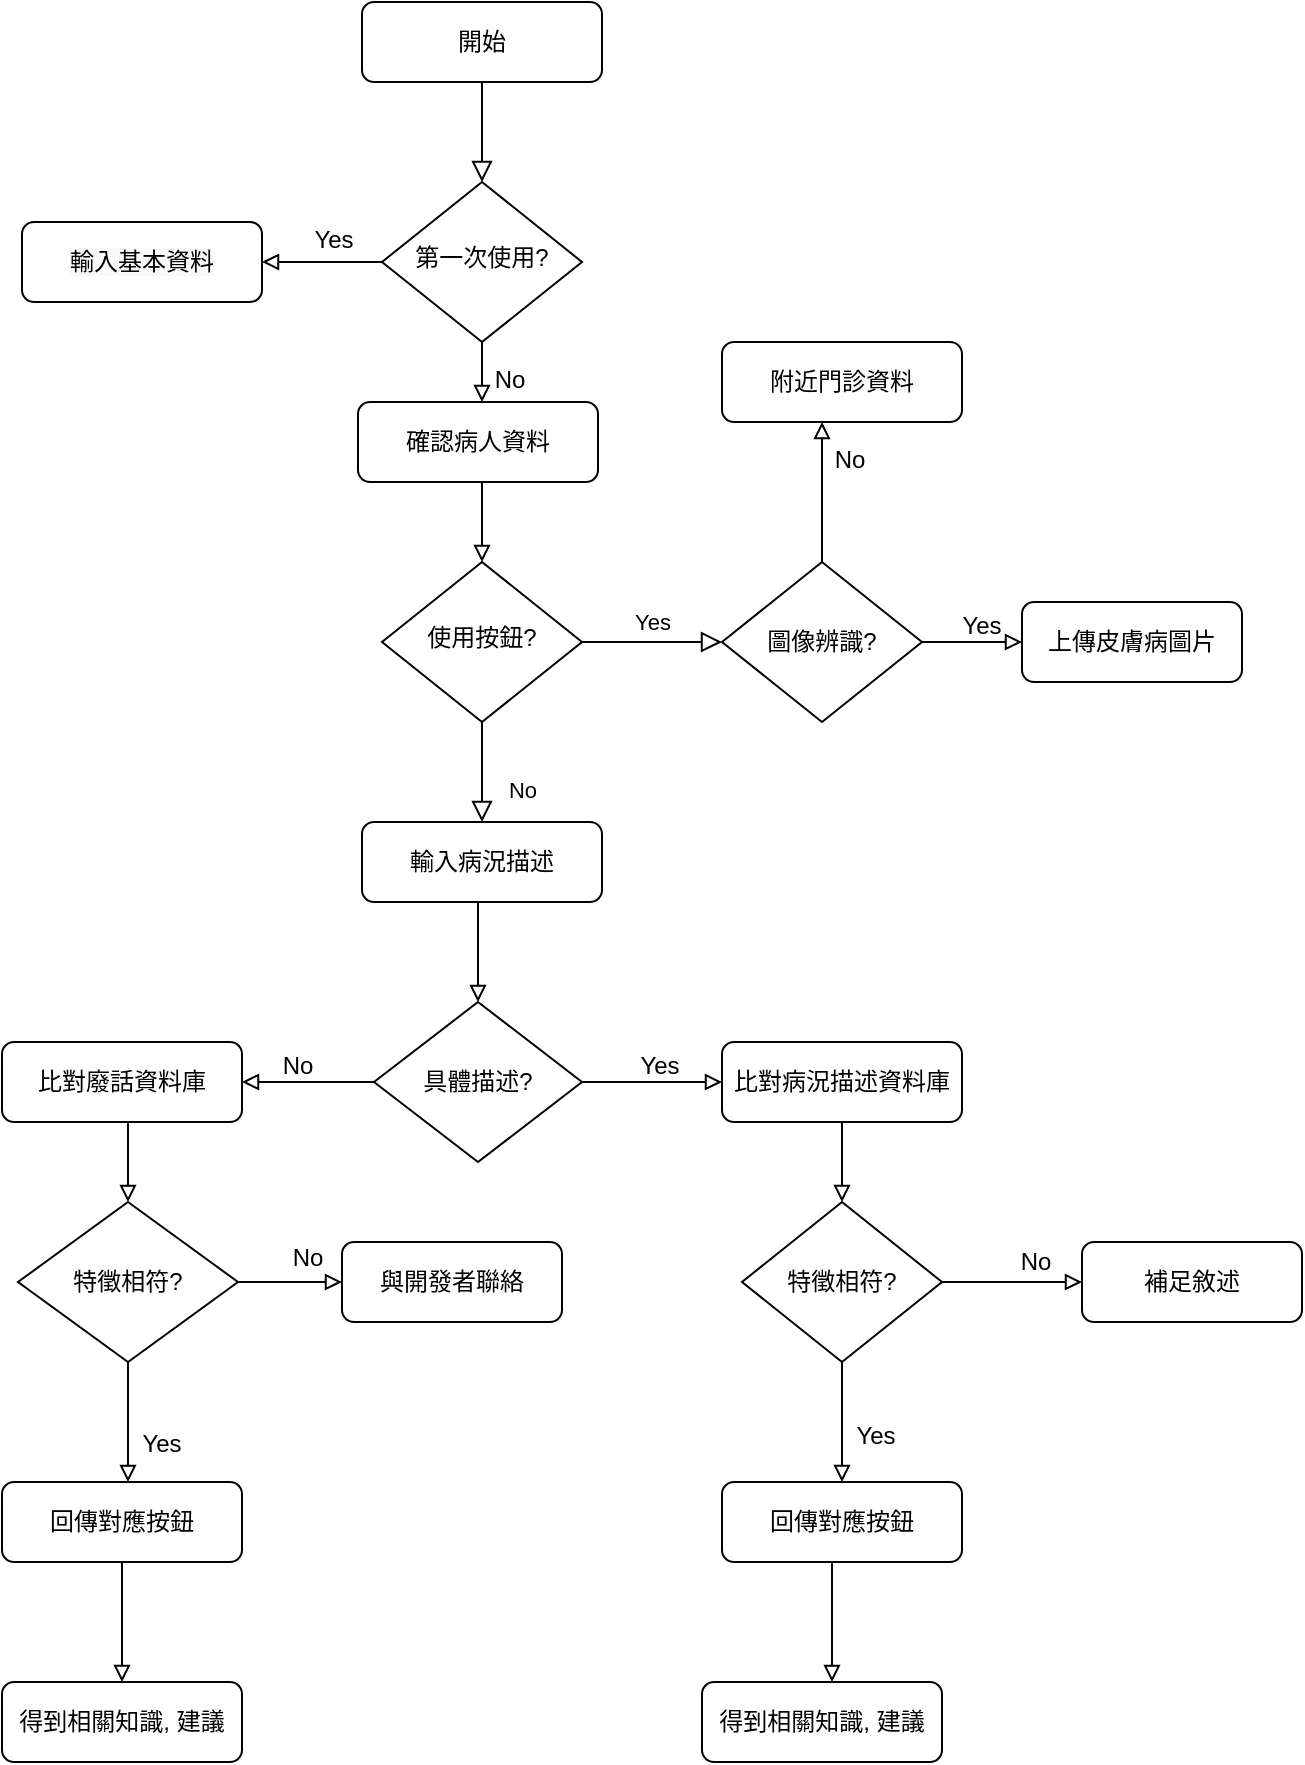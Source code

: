 <mxfile version="15.7.3" type="github">
  <diagram id="C5RBs43oDa-KdzZeNtuy" name="Page-1">
    <mxGraphModel dx="2047" dy="691" grid="1" gridSize="10" guides="1" tooltips="1" connect="1" arrows="1" fold="1" page="1" pageScale="1" pageWidth="827" pageHeight="1169" math="0" shadow="0">
      <root>
        <mxCell id="WIyWlLk6GJQsqaUBKTNV-0" />
        <mxCell id="WIyWlLk6GJQsqaUBKTNV-1" parent="WIyWlLk6GJQsqaUBKTNV-0" />
        <mxCell id="WIyWlLk6GJQsqaUBKTNV-2" value="" style="rounded=0;html=1;jettySize=auto;orthogonalLoop=1;fontSize=11;endArrow=block;endFill=0;endSize=8;strokeWidth=1;shadow=0;labelBackgroundColor=none;edgeStyle=orthogonalEdgeStyle;" parent="WIyWlLk6GJQsqaUBKTNV-1" source="WIyWlLk6GJQsqaUBKTNV-3" target="WIyWlLk6GJQsqaUBKTNV-6" edge="1">
          <mxGeometry relative="1" as="geometry" />
        </mxCell>
        <mxCell id="WIyWlLk6GJQsqaUBKTNV-3" value="開始" style="rounded=1;whiteSpace=wrap;html=1;fontSize=12;glass=0;strokeWidth=1;shadow=0;" parent="WIyWlLk6GJQsqaUBKTNV-1" vertex="1">
          <mxGeometry x="160" y="80" width="120" height="40" as="geometry" />
        </mxCell>
        <mxCell id="Cm7LI1BW12UdwySumrKe-20" value="" style="edgeStyle=orthogonalEdgeStyle;rounded=0;orthogonalLoop=1;jettySize=auto;html=1;shadow=0;endArrow=block;endFill=0;" parent="WIyWlLk6GJQsqaUBKTNV-1" source="WIyWlLk6GJQsqaUBKTNV-6" target="Cm7LI1BW12UdwySumrKe-19" edge="1">
          <mxGeometry relative="1" as="geometry" />
        </mxCell>
        <mxCell id="Cm7LI1BW12UdwySumrKe-34" value="" style="edgeStyle=elbowEdgeStyle;rounded=0;orthogonalLoop=1;jettySize=auto;html=1;shadow=0;labelBackgroundColor=none;endArrow=block;endFill=0;" parent="WIyWlLk6GJQsqaUBKTNV-1" source="WIyWlLk6GJQsqaUBKTNV-6" target="Cm7LI1BW12UdwySumrKe-33" edge="1">
          <mxGeometry relative="1" as="geometry" />
        </mxCell>
        <mxCell id="WIyWlLk6GJQsqaUBKTNV-6" value="第一次使用?" style="rhombus;whiteSpace=wrap;html=1;shadow=0;fontFamily=Helvetica;fontSize=12;align=center;strokeWidth=1;spacing=6;spacingTop=-4;" parent="WIyWlLk6GJQsqaUBKTNV-1" vertex="1">
          <mxGeometry x="170" y="170" width="100" height="80" as="geometry" />
        </mxCell>
        <mxCell id="WIyWlLk6GJQsqaUBKTNV-8" value="No" style="rounded=0;html=1;jettySize=auto;orthogonalLoop=1;fontSize=11;endArrow=block;endFill=0;endSize=8;strokeWidth=1;shadow=0;labelBackgroundColor=none;edgeStyle=orthogonalEdgeStyle;entryX=0.5;entryY=0;entryDx=0;entryDy=0;" parent="WIyWlLk6GJQsqaUBKTNV-1" source="WIyWlLk6GJQsqaUBKTNV-10" target="Cm7LI1BW12UdwySumrKe-24" edge="1">
          <mxGeometry x="0.333" y="20" relative="1" as="geometry">
            <mxPoint as="offset" />
            <mxPoint x="220" y="430" as="targetPoint" />
          </mxGeometry>
        </mxCell>
        <mxCell id="WIyWlLk6GJQsqaUBKTNV-9" value="Yes" style="edgeStyle=orthogonalEdgeStyle;rounded=0;html=1;jettySize=auto;orthogonalLoop=1;fontSize=11;endArrow=block;endFill=0;endSize=8;strokeWidth=1;shadow=0;labelBackgroundColor=none;" parent="WIyWlLk6GJQsqaUBKTNV-1" source="WIyWlLk6GJQsqaUBKTNV-10" target="Cm7LI1BW12UdwySumrKe-30" edge="1">
          <mxGeometry y="10" relative="1" as="geometry">
            <mxPoint as="offset" />
            <mxPoint x="320" y="330" as="targetPoint" />
          </mxGeometry>
        </mxCell>
        <mxCell id="WIyWlLk6GJQsqaUBKTNV-10" value="使用按鈕?" style="rhombus;whiteSpace=wrap;html=1;shadow=0;fontFamily=Helvetica;fontSize=12;align=center;strokeWidth=1;spacing=6;spacingTop=-4;" parent="WIyWlLk6GJQsqaUBKTNV-1" vertex="1">
          <mxGeometry x="170" y="360" width="100" height="80" as="geometry" />
        </mxCell>
        <mxCell id="Cm7LI1BW12UdwySumrKe-19" value="&#xa;&#xa;&lt;span style=&quot;color: rgb(0, 0, 0); font-family: helvetica; font-size: 12px; font-style: normal; font-weight: 400; letter-spacing: normal; text-align: center; text-indent: 0px; text-transform: none; word-spacing: 0px; background-color: rgb(248, 249, 250); display: inline; float: none;&quot;&gt;輸入基本資料&lt;/span&gt;&#xa;&#xa;" style="rounded=1;whiteSpace=wrap;html=1;" parent="WIyWlLk6GJQsqaUBKTNV-1" vertex="1">
          <mxGeometry x="-10" y="190" width="120" height="40" as="geometry" />
        </mxCell>
        <mxCell id="Cm7LI1BW12UdwySumrKe-21" value="Yes" style="text;html=1;strokeColor=none;fillColor=none;align=center;verticalAlign=middle;whiteSpace=wrap;rounded=0;" parent="WIyWlLk6GJQsqaUBKTNV-1" vertex="1">
          <mxGeometry x="116" y="184" width="60" height="30" as="geometry" />
        </mxCell>
        <mxCell id="Cm7LI1BW12UdwySumrKe-39" value="" style="edgeStyle=elbowEdgeStyle;rounded=0;orthogonalLoop=1;jettySize=auto;html=1;shadow=0;labelBackgroundColor=none;endArrow=block;endFill=0;" parent="WIyWlLk6GJQsqaUBKTNV-1" source="Cm7LI1BW12UdwySumrKe-24" target="Cm7LI1BW12UdwySumrKe-38" edge="1">
          <mxGeometry relative="1" as="geometry" />
        </mxCell>
        <mxCell id="Cm7LI1BW12UdwySumrKe-24" value="輸入病況描述" style="rounded=1;whiteSpace=wrap;html=1;" parent="WIyWlLk6GJQsqaUBKTNV-1" vertex="1">
          <mxGeometry x="160" y="490" width="120" height="40" as="geometry" />
        </mxCell>
        <mxCell id="Cm7LI1BW12UdwySumrKe-32" value="" style="edgeStyle=elbowEdgeStyle;rounded=0;orthogonalLoop=1;jettySize=auto;html=1;shadow=0;labelBackgroundColor=none;endArrow=block;endFill=0;" parent="WIyWlLk6GJQsqaUBKTNV-1" source="Cm7LI1BW12UdwySumrKe-30" target="Cm7LI1BW12UdwySumrKe-31" edge="1">
          <mxGeometry relative="1" as="geometry" />
        </mxCell>
        <mxCell id="Cm7LI1BW12UdwySumrKe-72" value="" style="edgeStyle=elbowEdgeStyle;rounded=0;orthogonalLoop=1;jettySize=auto;html=1;shadow=0;labelBackgroundColor=none;endArrow=block;endFill=0;" parent="WIyWlLk6GJQsqaUBKTNV-1" source="Cm7LI1BW12UdwySumrKe-30" target="Cm7LI1BW12UdwySumrKe-71" edge="1">
          <mxGeometry relative="1" as="geometry" />
        </mxCell>
        <mxCell id="Cm7LI1BW12UdwySumrKe-30" value="圖像辨識?" style="rhombus;whiteSpace=wrap;html=1;" parent="WIyWlLk6GJQsqaUBKTNV-1" vertex="1">
          <mxGeometry x="340" y="360" width="100" height="80" as="geometry" />
        </mxCell>
        <mxCell id="Cm7LI1BW12UdwySumrKe-31" value="上傳皮膚病圖片" style="rounded=1;whiteSpace=wrap;html=1;" parent="WIyWlLk6GJQsqaUBKTNV-1" vertex="1">
          <mxGeometry x="490" y="380" width="110" height="40" as="geometry" />
        </mxCell>
        <mxCell id="Cm7LI1BW12UdwySumrKe-35" value="" style="edgeStyle=elbowEdgeStyle;rounded=0;orthogonalLoop=1;jettySize=auto;html=1;shadow=0;labelBackgroundColor=none;endArrow=block;endFill=0;" parent="WIyWlLk6GJQsqaUBKTNV-1" source="Cm7LI1BW12UdwySumrKe-33" target="WIyWlLk6GJQsqaUBKTNV-10" edge="1">
          <mxGeometry relative="1" as="geometry" />
        </mxCell>
        <mxCell id="Cm7LI1BW12UdwySumrKe-33" value="確認病人資料" style="rounded=1;whiteSpace=wrap;html=1;" parent="WIyWlLk6GJQsqaUBKTNV-1" vertex="1">
          <mxGeometry x="158" y="280" width="120" height="40" as="geometry" />
        </mxCell>
        <mxCell id="Cm7LI1BW12UdwySumrKe-37" style="edgeStyle=elbowEdgeStyle;rounded=0;orthogonalLoop=1;jettySize=auto;html=1;exitX=1;exitY=0.25;exitDx=0;exitDy=0;shadow=0;labelBackgroundColor=none;endArrow=block;endFill=0;" parent="WIyWlLk6GJQsqaUBKTNV-1" source="Cm7LI1BW12UdwySumrKe-31" target="Cm7LI1BW12UdwySumrKe-31" edge="1">
          <mxGeometry relative="1" as="geometry" />
        </mxCell>
        <mxCell id="Cm7LI1BW12UdwySumrKe-55" value="" style="edgeStyle=elbowEdgeStyle;rounded=0;orthogonalLoop=1;jettySize=auto;html=1;shadow=0;labelBackgroundColor=none;endArrow=block;endFill=0;" parent="WIyWlLk6GJQsqaUBKTNV-1" source="Cm7LI1BW12UdwySumrKe-38" target="Cm7LI1BW12UdwySumrKe-46" edge="1">
          <mxGeometry relative="1" as="geometry" />
        </mxCell>
        <mxCell id="Cm7LI1BW12UdwySumrKe-61" value="" style="edgeStyle=elbowEdgeStyle;rounded=0;orthogonalLoop=1;jettySize=auto;html=1;shadow=0;labelBackgroundColor=none;endArrow=block;endFill=0;" parent="WIyWlLk6GJQsqaUBKTNV-1" source="Cm7LI1BW12UdwySumrKe-38" target="Cm7LI1BW12UdwySumrKe-60" edge="1">
          <mxGeometry relative="1" as="geometry" />
        </mxCell>
        <mxCell id="Cm7LI1BW12UdwySumrKe-38" value="具體描述?" style="rhombus;whiteSpace=wrap;html=1;" parent="WIyWlLk6GJQsqaUBKTNV-1" vertex="1">
          <mxGeometry x="166" y="580" width="104" height="80" as="geometry" />
        </mxCell>
        <mxCell id="Cm7LI1BW12UdwySumrKe-63" value="" style="edgeStyle=elbowEdgeStyle;rounded=0;orthogonalLoop=1;jettySize=auto;html=1;shadow=0;labelBackgroundColor=none;endArrow=block;endFill=0;" parent="WIyWlLk6GJQsqaUBKTNV-1" source="Cm7LI1BW12UdwySumrKe-40" target="Cm7LI1BW12UdwySumrKe-62" edge="1">
          <mxGeometry relative="1" as="geometry" />
        </mxCell>
        <mxCell id="Cm7LI1BW12UdwySumrKe-40" value="回傳對應按鈕" style="rounded=1;whiteSpace=wrap;html=1;" parent="WIyWlLk6GJQsqaUBKTNV-1" vertex="1">
          <mxGeometry x="340" y="820" width="120" height="40" as="geometry" />
        </mxCell>
        <mxCell id="Cm7LI1BW12UdwySumrKe-41" value="補足敘述" style="rounded=1;whiteSpace=wrap;html=1;" parent="WIyWlLk6GJQsqaUBKTNV-1" vertex="1">
          <mxGeometry x="520" y="700" width="110" height="40" as="geometry" />
        </mxCell>
        <mxCell id="Cm7LI1BW12UdwySumrKe-56" value="" style="edgeStyle=elbowEdgeStyle;rounded=0;orthogonalLoop=1;jettySize=auto;html=1;shadow=0;labelBackgroundColor=none;endArrow=block;endFill=0;" parent="WIyWlLk6GJQsqaUBKTNV-1" source="Cm7LI1BW12UdwySumrKe-46" target="Cm7LI1BW12UdwySumrKe-48" edge="1">
          <mxGeometry relative="1" as="geometry" />
        </mxCell>
        <mxCell id="Cm7LI1BW12UdwySumrKe-46" value="比對病況描述資料庫" style="rounded=1;whiteSpace=wrap;html=1;" parent="WIyWlLk6GJQsqaUBKTNV-1" vertex="1">
          <mxGeometry x="340" y="600" width="120" height="40" as="geometry" />
        </mxCell>
        <mxCell id="Cm7LI1BW12UdwySumrKe-57" value="" style="edgeStyle=elbowEdgeStyle;rounded=0;orthogonalLoop=1;jettySize=auto;html=1;shadow=0;labelBackgroundColor=none;endArrow=block;endFill=0;" parent="WIyWlLk6GJQsqaUBKTNV-1" source="Cm7LI1BW12UdwySumrKe-48" target="Cm7LI1BW12UdwySumrKe-40" edge="1">
          <mxGeometry relative="1" as="geometry" />
        </mxCell>
        <mxCell id="Cm7LI1BW12UdwySumrKe-59" value="" style="edgeStyle=elbowEdgeStyle;rounded=0;orthogonalLoop=1;jettySize=auto;html=1;shadow=0;labelBackgroundColor=none;endArrow=block;endFill=0;" parent="WIyWlLk6GJQsqaUBKTNV-1" source="Cm7LI1BW12UdwySumrKe-48" target="Cm7LI1BW12UdwySumrKe-41" edge="1">
          <mxGeometry relative="1" as="geometry" />
        </mxCell>
        <mxCell id="Cm7LI1BW12UdwySumrKe-48" value="特徵相符?" style="rhombus;whiteSpace=wrap;html=1;" parent="WIyWlLk6GJQsqaUBKTNV-1" vertex="1">
          <mxGeometry x="350" y="680" width="100" height="80" as="geometry" />
        </mxCell>
        <mxCell id="Cm7LI1BW12UdwySumrKe-77" value="" style="edgeStyle=elbowEdgeStyle;rounded=0;orthogonalLoop=1;jettySize=auto;html=1;shadow=0;labelBackgroundColor=none;endArrow=block;endFill=0;" parent="WIyWlLk6GJQsqaUBKTNV-1" source="Cm7LI1BW12UdwySumrKe-60" target="Cm7LI1BW12UdwySumrKe-76" edge="1">
          <mxGeometry relative="1" as="geometry" />
        </mxCell>
        <mxCell id="Cm7LI1BW12UdwySumrKe-60" value="比對廢話資料庫" style="rounded=1;whiteSpace=wrap;html=1;" parent="WIyWlLk6GJQsqaUBKTNV-1" vertex="1">
          <mxGeometry x="-20" y="600" width="120" height="40" as="geometry" />
        </mxCell>
        <mxCell id="Cm7LI1BW12UdwySumrKe-62" value="得到相關知識, 建議" style="whiteSpace=wrap;html=1;rounded=1;" parent="WIyWlLk6GJQsqaUBKTNV-1" vertex="1">
          <mxGeometry x="330" y="920" width="120" height="40" as="geometry" />
        </mxCell>
        <mxCell id="Cm7LI1BW12UdwySumrKe-68" style="edgeStyle=elbowEdgeStyle;rounded=0;orthogonalLoop=1;jettySize=auto;html=1;exitX=1;exitY=0.5;exitDx=0;exitDy=0;shadow=0;labelBackgroundColor=none;endArrow=block;endFill=0;" parent="WIyWlLk6GJQsqaUBKTNV-1" source="Cm7LI1BW12UdwySumrKe-40" target="Cm7LI1BW12UdwySumrKe-40" edge="1">
          <mxGeometry relative="1" as="geometry" />
        </mxCell>
        <mxCell id="Cm7LI1BW12UdwySumrKe-69" value="No" style="text;html=1;strokeColor=none;fillColor=none;align=center;verticalAlign=middle;whiteSpace=wrap;rounded=0;" parent="WIyWlLk6GJQsqaUBKTNV-1" vertex="1">
          <mxGeometry x="98" y="597" width="60" height="30" as="geometry" />
        </mxCell>
        <mxCell id="Cm7LI1BW12UdwySumrKe-70" value="Yes" style="text;html=1;strokeColor=none;fillColor=none;align=center;verticalAlign=middle;whiteSpace=wrap;rounded=0;" parent="WIyWlLk6GJQsqaUBKTNV-1" vertex="1">
          <mxGeometry x="279" y="597" width="60" height="30" as="geometry" />
        </mxCell>
        <mxCell id="Cm7LI1BW12UdwySumrKe-71" value="附近門診資料" style="rounded=1;whiteSpace=wrap;html=1;" parent="WIyWlLk6GJQsqaUBKTNV-1" vertex="1">
          <mxGeometry x="340" y="250" width="120" height="40" as="geometry" />
        </mxCell>
        <mxCell id="Cm7LI1BW12UdwySumrKe-73" value="No" style="text;html=1;strokeColor=none;fillColor=none;align=center;verticalAlign=middle;whiteSpace=wrap;rounded=0;" parent="WIyWlLk6GJQsqaUBKTNV-1" vertex="1">
          <mxGeometry x="374" y="294" width="60" height="30" as="geometry" />
        </mxCell>
        <mxCell id="Cm7LI1BW12UdwySumrKe-74" value="Yes" style="text;html=1;strokeColor=none;fillColor=none;align=center;verticalAlign=middle;whiteSpace=wrap;rounded=0;" parent="WIyWlLk6GJQsqaUBKTNV-1" vertex="1">
          <mxGeometry x="440" y="377" width="60" height="30" as="geometry" />
        </mxCell>
        <mxCell id="Cm7LI1BW12UdwySumrKe-79" value="" style="edgeStyle=elbowEdgeStyle;rounded=0;orthogonalLoop=1;jettySize=auto;html=1;shadow=0;labelBackgroundColor=none;endArrow=block;endFill=0;" parent="WIyWlLk6GJQsqaUBKTNV-1" source="Cm7LI1BW12UdwySumrKe-76" target="Cm7LI1BW12UdwySumrKe-78" edge="1">
          <mxGeometry relative="1" as="geometry" />
        </mxCell>
        <mxCell id="Cm7LI1BW12UdwySumrKe-87" value="" style="edgeStyle=elbowEdgeStyle;rounded=0;orthogonalLoop=1;jettySize=auto;html=1;shadow=0;labelBackgroundColor=none;endArrow=block;endFill=0;" parent="WIyWlLk6GJQsqaUBKTNV-1" source="Cm7LI1BW12UdwySumrKe-76" target="Cm7LI1BW12UdwySumrKe-84" edge="1">
          <mxGeometry relative="1" as="geometry" />
        </mxCell>
        <mxCell id="Cm7LI1BW12UdwySumrKe-76" value="特徵相符?" style="rhombus;whiteSpace=wrap;html=1;" parent="WIyWlLk6GJQsqaUBKTNV-1" vertex="1">
          <mxGeometry x="-12" y="680" width="110" height="80" as="geometry" />
        </mxCell>
        <mxCell id="Cm7LI1BW12UdwySumrKe-81" value="" style="edgeStyle=elbowEdgeStyle;rounded=0;orthogonalLoop=1;jettySize=auto;html=1;shadow=0;labelBackgroundColor=none;endArrow=block;endFill=0;" parent="WIyWlLk6GJQsqaUBKTNV-1" source="Cm7LI1BW12UdwySumrKe-78" target="Cm7LI1BW12UdwySumrKe-80" edge="1">
          <mxGeometry relative="1" as="geometry" />
        </mxCell>
        <mxCell id="Cm7LI1BW12UdwySumrKe-78" value="回傳對應按鈕" style="rounded=1;whiteSpace=wrap;html=1;" parent="WIyWlLk6GJQsqaUBKTNV-1" vertex="1">
          <mxGeometry x="-20" y="820" width="120" height="40" as="geometry" />
        </mxCell>
        <mxCell id="Cm7LI1BW12UdwySumrKe-80" value="得到相關知識, 建議" style="whiteSpace=wrap;html=1;rounded=1;" parent="WIyWlLk6GJQsqaUBKTNV-1" vertex="1">
          <mxGeometry x="-20" y="920" width="120" height="40" as="geometry" />
        </mxCell>
        <mxCell id="Cm7LI1BW12UdwySumrKe-84" value="與開發者聯絡" style="rounded=1;whiteSpace=wrap;html=1;" parent="WIyWlLk6GJQsqaUBKTNV-1" vertex="1">
          <mxGeometry x="150" y="700" width="110" height="40" as="geometry" />
        </mxCell>
        <mxCell id="Cm7LI1BW12UdwySumrKe-88" value="Yes" style="text;html=1;strokeColor=none;fillColor=none;align=center;verticalAlign=middle;whiteSpace=wrap;rounded=0;" parent="WIyWlLk6GJQsqaUBKTNV-1" vertex="1">
          <mxGeometry x="387" y="782" width="60" height="30" as="geometry" />
        </mxCell>
        <mxCell id="Cm7LI1BW12UdwySumrKe-89" value="Yes" style="text;html=1;strokeColor=none;fillColor=none;align=center;verticalAlign=middle;whiteSpace=wrap;rounded=0;" parent="WIyWlLk6GJQsqaUBKTNV-1" vertex="1">
          <mxGeometry x="30" y="786" width="60" height="30" as="geometry" />
        </mxCell>
        <mxCell id="Cm7LI1BW12UdwySumrKe-90" value="No" style="text;html=1;strokeColor=none;fillColor=none;align=center;verticalAlign=middle;whiteSpace=wrap;rounded=0;" parent="WIyWlLk6GJQsqaUBKTNV-1" vertex="1">
          <mxGeometry x="467" y="695" width="60" height="30" as="geometry" />
        </mxCell>
        <mxCell id="Cm7LI1BW12UdwySumrKe-91" value="No" style="text;html=1;strokeColor=none;fillColor=none;align=center;verticalAlign=middle;whiteSpace=wrap;rounded=0;" parent="WIyWlLk6GJQsqaUBKTNV-1" vertex="1">
          <mxGeometry x="103" y="693" width="60" height="30" as="geometry" />
        </mxCell>
        <mxCell id="7Fa6pBIucr0uLYpCbtjC-1" value="No" style="text;html=1;strokeColor=none;fillColor=none;align=center;verticalAlign=middle;whiteSpace=wrap;rounded=0;" vertex="1" parent="WIyWlLk6GJQsqaUBKTNV-1">
          <mxGeometry x="204" y="254" width="60" height="30" as="geometry" />
        </mxCell>
      </root>
    </mxGraphModel>
  </diagram>
</mxfile>
